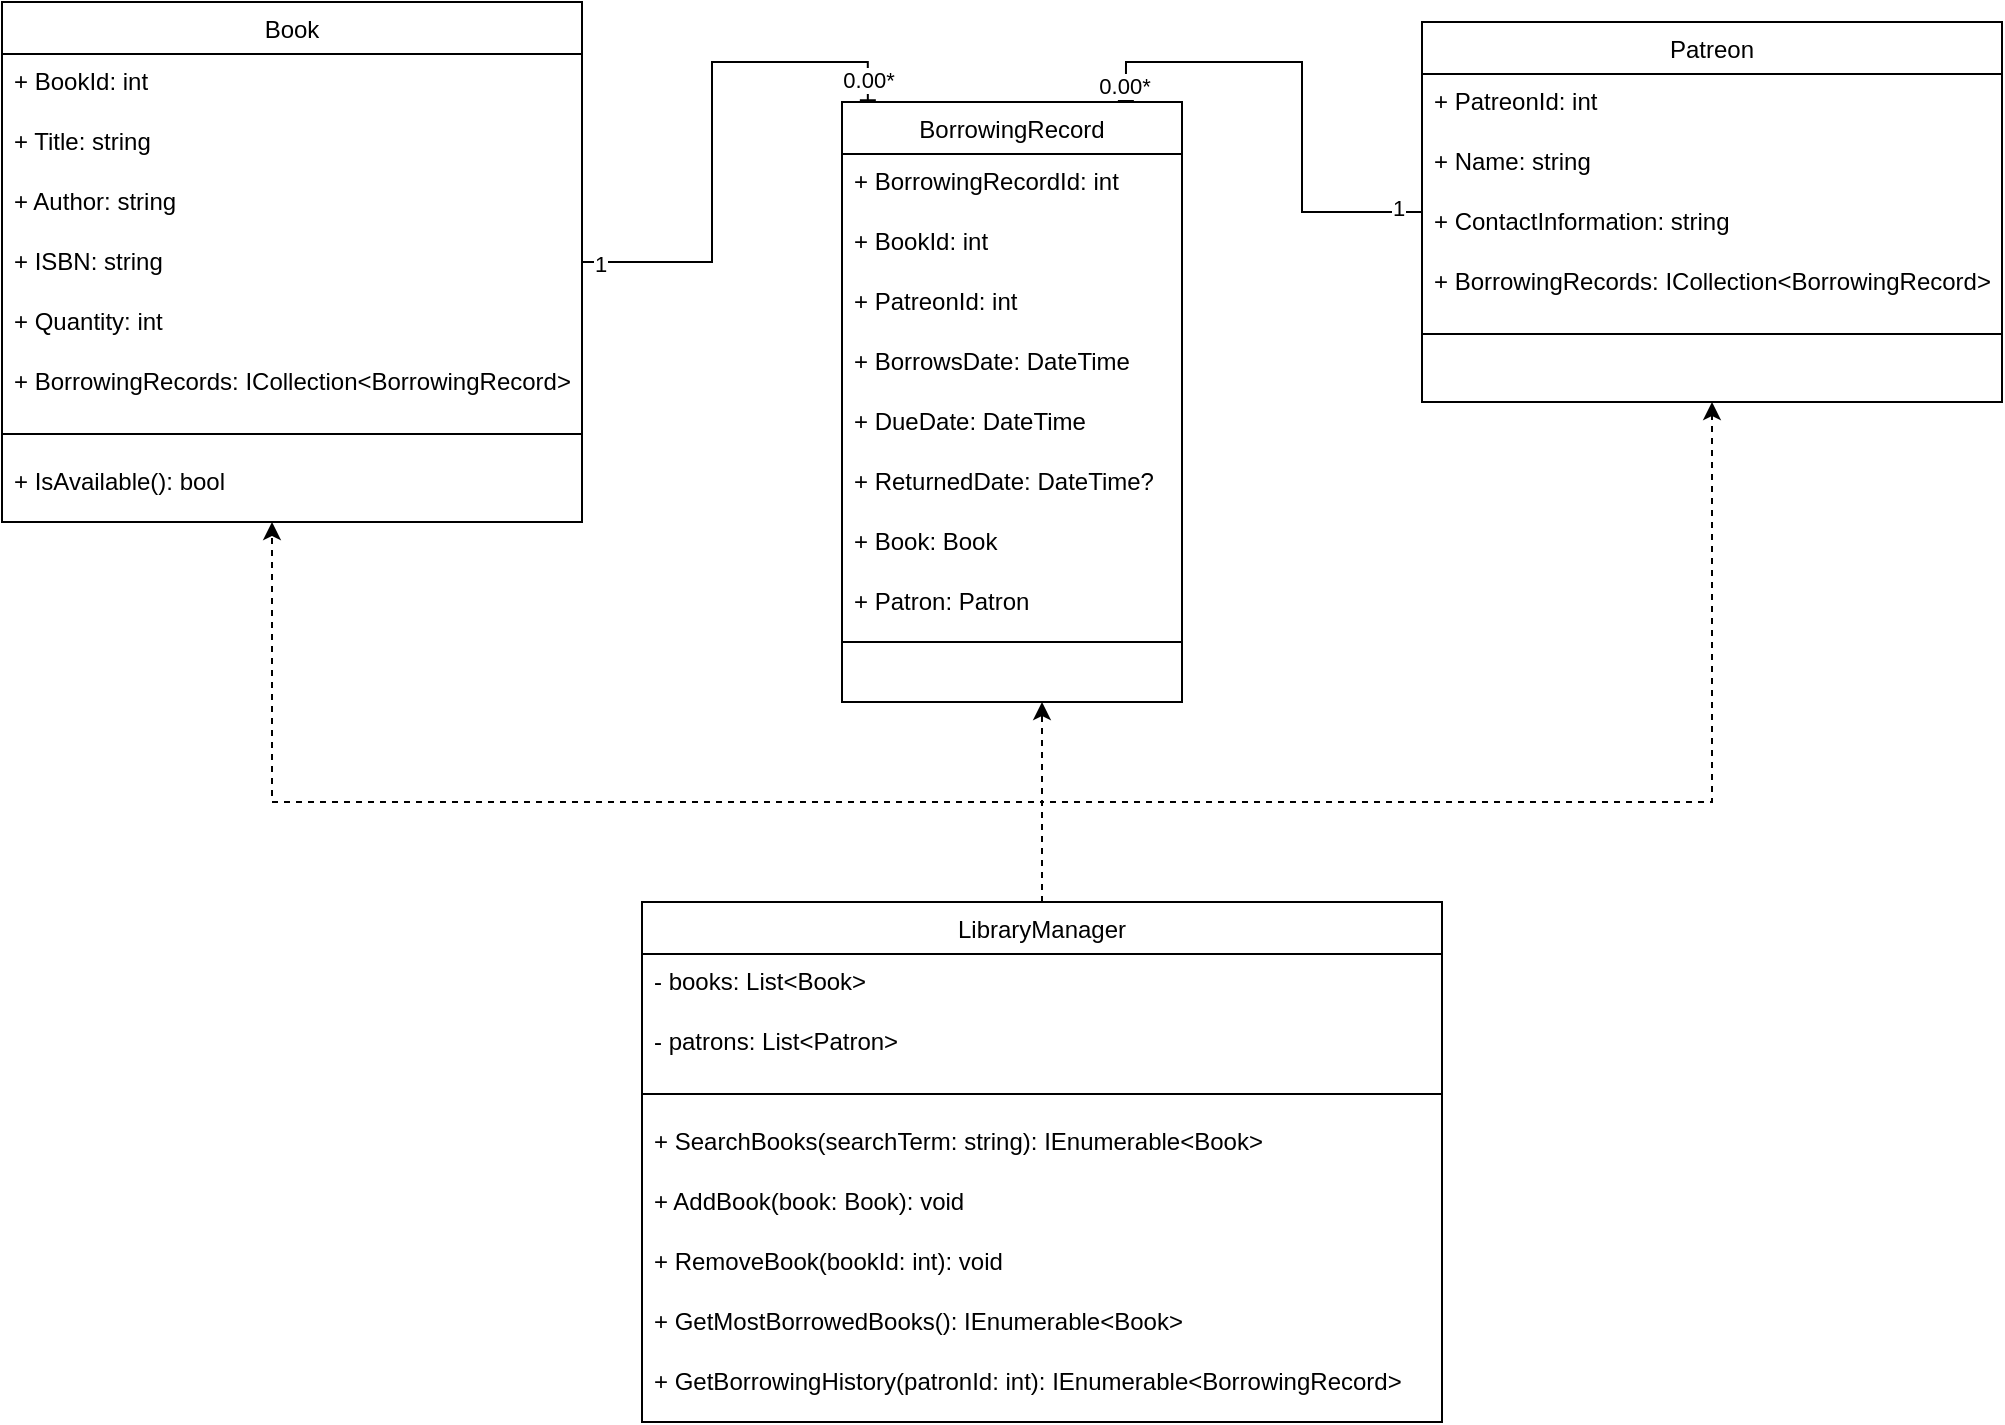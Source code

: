 <mxfile version="22.1.11" type="device">
  <diagram id="C5RBs43oDa-KdzZeNtuy" name="Page-1">
    <mxGraphModel dx="2197" dy="770" grid="1" gridSize="10" guides="1" tooltips="1" connect="1" arrows="1" fold="1" page="1" pageScale="1" pageWidth="827" pageHeight="1169" math="0" shadow="0">
      <root>
        <mxCell id="WIyWlLk6GJQsqaUBKTNV-0" />
        <mxCell id="WIyWlLk6GJQsqaUBKTNV-1" parent="WIyWlLk6GJQsqaUBKTNV-0" />
        <mxCell id="zkfFHV4jXpPFQw0GAbJ--13" value="BorrowingRecord" style="swimlane;fontStyle=0;align=center;verticalAlign=top;childLayout=stackLayout;horizontal=1;startSize=26;horizontalStack=0;resizeParent=1;resizeLast=0;collapsible=1;marginBottom=0;rounded=0;shadow=0;strokeWidth=1;" parent="WIyWlLk6GJQsqaUBKTNV-1" vertex="1">
          <mxGeometry x="-30" y="70" width="170" height="300" as="geometry">
            <mxRectangle x="-30" y="70" width="170" height="26" as="alternateBounds" />
          </mxGeometry>
        </mxCell>
        <mxCell id="TMwkvm4zO4EzTcfpDOoC-20" value="+ BorrowingRecordId: int" style="text;align=left;verticalAlign=top;spacingLeft=4;spacingRight=4;overflow=hidden;rotatable=0;points=[[0,0.5],[1,0.5]];portConstraint=eastwest;" vertex="1" parent="zkfFHV4jXpPFQw0GAbJ--13">
          <mxGeometry y="26" width="170" height="30" as="geometry" />
        </mxCell>
        <mxCell id="TMwkvm4zO4EzTcfpDOoC-18" value="+ BookId: int" style="text;align=left;verticalAlign=top;spacingLeft=4;spacingRight=4;overflow=hidden;rotatable=0;points=[[0,0.5],[1,0.5]];portConstraint=eastwest;" vertex="1" parent="zkfFHV4jXpPFQw0GAbJ--13">
          <mxGeometry y="56" width="170" height="30" as="geometry" />
        </mxCell>
        <mxCell id="TMwkvm4zO4EzTcfpDOoC-17" value="+ PatreonId: int" style="text;align=left;verticalAlign=top;spacingLeft=4;spacingRight=4;overflow=hidden;rotatable=0;points=[[0,0.5],[1,0.5]];portConstraint=eastwest;" vertex="1" parent="zkfFHV4jXpPFQw0GAbJ--13">
          <mxGeometry y="86" width="170" height="30" as="geometry" />
        </mxCell>
        <mxCell id="TMwkvm4zO4EzTcfpDOoC-19" value="+ BorrowsDate: DateTime" style="text;align=left;verticalAlign=top;spacingLeft=4;spacingRight=4;overflow=hidden;rotatable=0;points=[[0,0.5],[1,0.5]];portConstraint=eastwest;" vertex="1" parent="zkfFHV4jXpPFQw0GAbJ--13">
          <mxGeometry y="116" width="170" height="30" as="geometry" />
        </mxCell>
        <mxCell id="TMwkvm4zO4EzTcfpDOoC-16" value="+ DueDate: DateTime" style="text;align=left;verticalAlign=top;spacingLeft=4;spacingRight=4;overflow=hidden;rotatable=0;points=[[0,0.5],[1,0.5]];portConstraint=eastwest;" vertex="1" parent="zkfFHV4jXpPFQw0GAbJ--13">
          <mxGeometry y="146" width="170" height="30" as="geometry" />
        </mxCell>
        <mxCell id="TMwkvm4zO4EzTcfpDOoC-15" value="+ ReturnedDate: DateTime?" style="text;align=left;verticalAlign=top;spacingLeft=4;spacingRight=4;overflow=hidden;rotatable=0;points=[[0,0.5],[1,0.5]];portConstraint=eastwest;" vertex="1" parent="zkfFHV4jXpPFQw0GAbJ--13">
          <mxGeometry y="176" width="170" height="30" as="geometry" />
        </mxCell>
        <mxCell id="TMwkvm4zO4EzTcfpDOoC-14" value="+ Book: Book" style="text;align=left;verticalAlign=top;spacingLeft=4;spacingRight=4;overflow=hidden;rotatable=0;points=[[0,0.5],[1,0.5]];portConstraint=eastwest;" vertex="1" parent="zkfFHV4jXpPFQw0GAbJ--13">
          <mxGeometry y="206" width="170" height="30" as="geometry" />
        </mxCell>
        <mxCell id="TMwkvm4zO4EzTcfpDOoC-13" value="+ Patron: Patron" style="text;align=left;verticalAlign=top;spacingLeft=4;spacingRight=4;overflow=hidden;rotatable=0;points=[[0,0.5],[1,0.5]];portConstraint=eastwest;" vertex="1" parent="zkfFHV4jXpPFQw0GAbJ--13">
          <mxGeometry y="236" width="170" height="24" as="geometry" />
        </mxCell>
        <mxCell id="zkfFHV4jXpPFQw0GAbJ--15" value="" style="line;html=1;strokeWidth=1;align=left;verticalAlign=middle;spacingTop=-1;spacingLeft=3;spacingRight=3;rotatable=0;labelPosition=right;points=[];portConstraint=eastwest;" parent="zkfFHV4jXpPFQw0GAbJ--13" vertex="1">
          <mxGeometry y="260" width="170" height="20" as="geometry" />
        </mxCell>
        <mxCell id="TMwkvm4zO4EzTcfpDOoC-22" value="Patreon" style="swimlane;fontStyle=0;align=center;verticalAlign=top;childLayout=stackLayout;horizontal=1;startSize=26;horizontalStack=0;resizeParent=1;resizeLast=0;collapsible=1;marginBottom=0;rounded=0;shadow=0;strokeWidth=1;" vertex="1" parent="WIyWlLk6GJQsqaUBKTNV-1">
          <mxGeometry x="260" y="30" width="290" height="190" as="geometry">
            <mxRectangle x="340" y="380" width="170" height="26" as="alternateBounds" />
          </mxGeometry>
        </mxCell>
        <mxCell id="TMwkvm4zO4EzTcfpDOoC-23" value="+ PatreonId: int" style="text;align=left;verticalAlign=top;spacingLeft=4;spacingRight=4;overflow=hidden;rotatable=0;points=[[0,0.5],[1,0.5]];portConstraint=eastwest;" vertex="1" parent="TMwkvm4zO4EzTcfpDOoC-22">
          <mxGeometry y="26" width="290" height="30" as="geometry" />
        </mxCell>
        <mxCell id="TMwkvm4zO4EzTcfpDOoC-24" value="+ Name: string" style="text;align=left;verticalAlign=top;spacingLeft=4;spacingRight=4;overflow=hidden;rotatable=0;points=[[0,0.5],[1,0.5]];portConstraint=eastwest;" vertex="1" parent="TMwkvm4zO4EzTcfpDOoC-22">
          <mxGeometry y="56" width="290" height="30" as="geometry" />
        </mxCell>
        <mxCell id="TMwkvm4zO4EzTcfpDOoC-25" value="+ ContactInformation: string" style="text;align=left;verticalAlign=top;spacingLeft=4;spacingRight=4;overflow=hidden;rotatable=0;points=[[0,0.5],[1,0.5]];portConstraint=eastwest;" vertex="1" parent="TMwkvm4zO4EzTcfpDOoC-22">
          <mxGeometry y="86" width="290" height="30" as="geometry" />
        </mxCell>
        <mxCell id="TMwkvm4zO4EzTcfpDOoC-26" value="+ BorrowingRecords: ICollection&lt;BorrowingRecord&gt; " style="text;align=left;verticalAlign=top;spacingLeft=4;spacingRight=4;overflow=hidden;rotatable=0;points=[[0,0.5],[1,0.5]];portConstraint=eastwest;" vertex="1" parent="TMwkvm4zO4EzTcfpDOoC-22">
          <mxGeometry y="116" width="290" height="30" as="geometry" />
        </mxCell>
        <mxCell id="TMwkvm4zO4EzTcfpDOoC-31" value="" style="line;html=1;strokeWidth=1;align=left;verticalAlign=middle;spacingTop=-1;spacingLeft=3;spacingRight=3;rotatable=0;labelPosition=right;points=[];portConstraint=eastwest;" vertex="1" parent="TMwkvm4zO4EzTcfpDOoC-22">
          <mxGeometry y="146" width="290" height="20" as="geometry" />
        </mxCell>
        <mxCell id="TMwkvm4zO4EzTcfpDOoC-32" value="Book" style="swimlane;fontStyle=0;align=center;verticalAlign=top;childLayout=stackLayout;horizontal=1;startSize=26;horizontalStack=0;resizeParent=1;resizeLast=0;collapsible=1;marginBottom=0;rounded=0;shadow=0;strokeWidth=1;" vertex="1" parent="WIyWlLk6GJQsqaUBKTNV-1">
          <mxGeometry x="-450" y="20" width="290" height="260" as="geometry">
            <mxRectangle x="340" y="380" width="170" height="26" as="alternateBounds" />
          </mxGeometry>
        </mxCell>
        <mxCell id="TMwkvm4zO4EzTcfpDOoC-33" value="+ BookId: int" style="text;align=left;verticalAlign=top;spacingLeft=4;spacingRight=4;overflow=hidden;rotatable=0;points=[[0,0.5],[1,0.5]];portConstraint=eastwest;" vertex="1" parent="TMwkvm4zO4EzTcfpDOoC-32">
          <mxGeometry y="26" width="290" height="30" as="geometry" />
        </mxCell>
        <mxCell id="TMwkvm4zO4EzTcfpDOoC-34" value="+ Title: string" style="text;align=left;verticalAlign=top;spacingLeft=4;spacingRight=4;overflow=hidden;rotatable=0;points=[[0,0.5],[1,0.5]];portConstraint=eastwest;" vertex="1" parent="TMwkvm4zO4EzTcfpDOoC-32">
          <mxGeometry y="56" width="290" height="30" as="geometry" />
        </mxCell>
        <mxCell id="TMwkvm4zO4EzTcfpDOoC-35" value="+ Author: string" style="text;align=left;verticalAlign=top;spacingLeft=4;spacingRight=4;overflow=hidden;rotatable=0;points=[[0,0.5],[1,0.5]];portConstraint=eastwest;" vertex="1" parent="TMwkvm4zO4EzTcfpDOoC-32">
          <mxGeometry y="86" width="290" height="30" as="geometry" />
        </mxCell>
        <mxCell id="TMwkvm4zO4EzTcfpDOoC-36" value="+ ISBN: string" style="text;align=left;verticalAlign=top;spacingLeft=4;spacingRight=4;overflow=hidden;rotatable=0;points=[[0,0.5],[1,0.5]];portConstraint=eastwest;" vertex="1" parent="TMwkvm4zO4EzTcfpDOoC-32">
          <mxGeometry y="116" width="290" height="30" as="geometry" />
        </mxCell>
        <mxCell id="TMwkvm4zO4EzTcfpDOoC-38" value="+ Quantity: int" style="text;align=left;verticalAlign=top;spacingLeft=4;spacingRight=4;overflow=hidden;rotatable=0;points=[[0,0.5],[1,0.5]];portConstraint=eastwest;" vertex="1" parent="TMwkvm4zO4EzTcfpDOoC-32">
          <mxGeometry y="146" width="290" height="30" as="geometry" />
        </mxCell>
        <mxCell id="TMwkvm4zO4EzTcfpDOoC-39" value="+ BorrowingRecords: ICollection&lt;BorrowingRecord&gt;" style="text;align=left;verticalAlign=top;spacingLeft=4;spacingRight=4;overflow=hidden;rotatable=0;points=[[0,0.5],[1,0.5]];portConstraint=eastwest;" vertex="1" parent="TMwkvm4zO4EzTcfpDOoC-32">
          <mxGeometry y="176" width="290" height="30" as="geometry" />
        </mxCell>
        <mxCell id="TMwkvm4zO4EzTcfpDOoC-37" value="" style="line;html=1;strokeWidth=1;align=left;verticalAlign=middle;spacingTop=-1;spacingLeft=3;spacingRight=3;rotatable=0;labelPosition=right;points=[];portConstraint=eastwest;" vertex="1" parent="TMwkvm4zO4EzTcfpDOoC-32">
          <mxGeometry y="206" width="290" height="20" as="geometry" />
        </mxCell>
        <mxCell id="TMwkvm4zO4EzTcfpDOoC-40" value="+ IsAvailable(): bool" style="text;align=left;verticalAlign=top;spacingLeft=4;spacingRight=4;overflow=hidden;rotatable=0;points=[[0,0.5],[1,0.5]];portConstraint=eastwest;" vertex="1" parent="TMwkvm4zO4EzTcfpDOoC-32">
          <mxGeometry y="226" width="290" height="34" as="geometry" />
        </mxCell>
        <mxCell id="TMwkvm4zO4EzTcfpDOoC-56" style="edgeStyle=orthogonalEdgeStyle;rounded=0;orthogonalLoop=1;jettySize=auto;html=1;exitX=0.5;exitY=0;exitDx=0;exitDy=0;dashed=1;" edge="1" parent="WIyWlLk6GJQsqaUBKTNV-1" source="TMwkvm4zO4EzTcfpDOoC-41" target="TMwkvm4zO4EzTcfpDOoC-22">
          <mxGeometry relative="1" as="geometry">
            <Array as="points">
              <mxPoint x="70" y="420" />
              <mxPoint x="405" y="420" />
            </Array>
          </mxGeometry>
        </mxCell>
        <mxCell id="TMwkvm4zO4EzTcfpDOoC-57" style="edgeStyle=orthogonalEdgeStyle;rounded=0;orthogonalLoop=1;jettySize=auto;html=1;dashed=1;" edge="1" parent="WIyWlLk6GJQsqaUBKTNV-1" source="TMwkvm4zO4EzTcfpDOoC-41" target="zkfFHV4jXpPFQw0GAbJ--13">
          <mxGeometry relative="1" as="geometry">
            <Array as="points">
              <mxPoint x="70" y="500" />
              <mxPoint x="70" y="500" />
            </Array>
          </mxGeometry>
        </mxCell>
        <mxCell id="TMwkvm4zO4EzTcfpDOoC-58" style="edgeStyle=orthogonalEdgeStyle;rounded=0;orthogonalLoop=1;jettySize=auto;html=1;dashed=1;" edge="1" parent="WIyWlLk6GJQsqaUBKTNV-1" source="TMwkvm4zO4EzTcfpDOoC-41" target="TMwkvm4zO4EzTcfpDOoC-32">
          <mxGeometry relative="1" as="geometry">
            <Array as="points">
              <mxPoint x="70" y="420" />
              <mxPoint x="-315" y="420" />
            </Array>
          </mxGeometry>
        </mxCell>
        <mxCell id="TMwkvm4zO4EzTcfpDOoC-41" value="LibraryManager" style="swimlane;fontStyle=0;align=center;verticalAlign=top;childLayout=stackLayout;horizontal=1;startSize=26;horizontalStack=0;resizeParent=1;resizeLast=0;collapsible=1;marginBottom=0;rounded=0;shadow=0;strokeWidth=1;" vertex="1" parent="WIyWlLk6GJQsqaUBKTNV-1">
          <mxGeometry x="-130" y="470" width="400" height="260" as="geometry">
            <mxRectangle x="340" y="380" width="170" height="26" as="alternateBounds" />
          </mxGeometry>
        </mxCell>
        <mxCell id="TMwkvm4zO4EzTcfpDOoC-42" value="- books: List&lt;Book&gt;" style="text;align=left;verticalAlign=top;spacingLeft=4;spacingRight=4;overflow=hidden;rotatable=0;points=[[0,0.5],[1,0.5]];portConstraint=eastwest;" vertex="1" parent="TMwkvm4zO4EzTcfpDOoC-41">
          <mxGeometry y="26" width="400" height="30" as="geometry" />
        </mxCell>
        <mxCell id="TMwkvm4zO4EzTcfpDOoC-43" value="- patrons: List&lt;Patron&gt;    &#xa;" style="text;align=left;verticalAlign=top;spacingLeft=4;spacingRight=4;overflow=hidden;rotatable=0;points=[[0,0.5],[1,0.5]];portConstraint=eastwest;" vertex="1" parent="TMwkvm4zO4EzTcfpDOoC-41">
          <mxGeometry y="56" width="400" height="30" as="geometry" />
        </mxCell>
        <mxCell id="TMwkvm4zO4EzTcfpDOoC-48" value="" style="line;html=1;strokeWidth=1;align=left;verticalAlign=middle;spacingTop=-1;spacingLeft=3;spacingRight=3;rotatable=0;labelPosition=right;points=[];portConstraint=eastwest;" vertex="1" parent="TMwkvm4zO4EzTcfpDOoC-41">
          <mxGeometry y="86" width="400" height="20" as="geometry" />
        </mxCell>
        <mxCell id="TMwkvm4zO4EzTcfpDOoC-51" value="+ SearchBooks(searchTerm: string): IEnumerable&lt;Book&gt;" style="text;align=left;verticalAlign=top;spacingLeft=4;spacingRight=4;overflow=hidden;rotatable=0;points=[[0,0.5],[1,0.5]];portConstraint=eastwest;" vertex="1" parent="TMwkvm4zO4EzTcfpDOoC-41">
          <mxGeometry y="106" width="400" height="30" as="geometry" />
        </mxCell>
        <mxCell id="TMwkvm4zO4EzTcfpDOoC-50" value="+ AddBook(book: Book): void" style="text;align=left;verticalAlign=top;spacingLeft=4;spacingRight=4;overflow=hidden;rotatable=0;points=[[0,0.5],[1,0.5]];portConstraint=eastwest;" vertex="1" parent="TMwkvm4zO4EzTcfpDOoC-41">
          <mxGeometry y="136" width="400" height="30" as="geometry" />
        </mxCell>
        <mxCell id="TMwkvm4zO4EzTcfpDOoC-54" value="+ RemoveBook(bookId: int): void" style="text;align=left;verticalAlign=top;spacingLeft=4;spacingRight=4;overflow=hidden;rotatable=0;points=[[0,0.5],[1,0.5]];portConstraint=eastwest;" vertex="1" parent="TMwkvm4zO4EzTcfpDOoC-41">
          <mxGeometry y="166" width="400" height="30" as="geometry" />
        </mxCell>
        <mxCell id="TMwkvm4zO4EzTcfpDOoC-53" value="+ GetMostBorrowedBooks(): IEnumerable&lt;Book&gt; " style="text;align=left;verticalAlign=top;spacingLeft=4;spacingRight=4;overflow=hidden;rotatable=0;points=[[0,0.5],[1,0.5]];portConstraint=eastwest;" vertex="1" parent="TMwkvm4zO4EzTcfpDOoC-41">
          <mxGeometry y="196" width="400" height="30" as="geometry" />
        </mxCell>
        <mxCell id="TMwkvm4zO4EzTcfpDOoC-52" value="+ GetBorrowingHistory(patronId: int): IEnumerable&lt;BorrowingRecord&gt;" style="text;align=left;verticalAlign=top;spacingLeft=4;spacingRight=4;overflow=hidden;rotatable=0;points=[[0,0.5],[1,0.5]];portConstraint=eastwest;" vertex="1" parent="TMwkvm4zO4EzTcfpDOoC-41">
          <mxGeometry y="226" width="400" height="30" as="geometry" />
        </mxCell>
        <mxCell id="TMwkvm4zO4EzTcfpDOoC-64" style="rounded=0;orthogonalLoop=1;jettySize=auto;html=1;entryX=0.076;entryY=-0.003;entryDx=0;entryDy=0;entryPerimeter=0;endArrow=baseDash;endFill=0;strokeWidth=1;shadow=0;strokeColor=default;edgeStyle=orthogonalEdgeStyle;" edge="1" parent="WIyWlLk6GJQsqaUBKTNV-1" source="TMwkvm4zO4EzTcfpDOoC-32" target="zkfFHV4jXpPFQw0GAbJ--13">
          <mxGeometry relative="1" as="geometry" />
        </mxCell>
        <mxCell id="TMwkvm4zO4EzTcfpDOoC-67" value="0.00*" style="edgeLabel;html=1;align=center;verticalAlign=middle;resizable=0;points=[];" vertex="1" connectable="0" parent="TMwkvm4zO4EzTcfpDOoC-64">
          <mxGeometry x="0.921" relative="1" as="geometry">
            <mxPoint as="offset" />
          </mxGeometry>
        </mxCell>
        <mxCell id="TMwkvm4zO4EzTcfpDOoC-68" value="1" style="edgeLabel;html=1;align=center;verticalAlign=middle;resizable=0;points=[];" vertex="1" connectable="0" parent="TMwkvm4zO4EzTcfpDOoC-64">
          <mxGeometry x="-0.934" y="-1" relative="1" as="geometry">
            <mxPoint as="offset" />
          </mxGeometry>
        </mxCell>
        <mxCell id="TMwkvm4zO4EzTcfpDOoC-65" style="edgeStyle=orthogonalEdgeStyle;rounded=0;orthogonalLoop=1;jettySize=auto;html=1;entryX=0.835;entryY=-0.003;entryDx=0;entryDy=0;entryPerimeter=0;endArrow=baseDash;endFill=0;" edge="1" parent="WIyWlLk6GJQsqaUBKTNV-1" source="TMwkvm4zO4EzTcfpDOoC-22" target="zkfFHV4jXpPFQw0GAbJ--13">
          <mxGeometry relative="1" as="geometry" />
        </mxCell>
        <mxCell id="TMwkvm4zO4EzTcfpDOoC-69" value="1" style="edgeLabel;html=1;align=center;verticalAlign=middle;resizable=0;points=[];" vertex="1" connectable="0" parent="TMwkvm4zO4EzTcfpDOoC-65">
          <mxGeometry x="-0.901" y="-2" relative="1" as="geometry">
            <mxPoint as="offset" />
          </mxGeometry>
        </mxCell>
        <mxCell id="TMwkvm4zO4EzTcfpDOoC-70" value="0.00*" style="edgeLabel;html=1;align=center;verticalAlign=middle;resizable=0;points=[];" vertex="1" connectable="0" parent="TMwkvm4zO4EzTcfpDOoC-65">
          <mxGeometry x="0.936" y="-1" relative="1" as="geometry">
            <mxPoint as="offset" />
          </mxGeometry>
        </mxCell>
      </root>
    </mxGraphModel>
  </diagram>
</mxfile>

